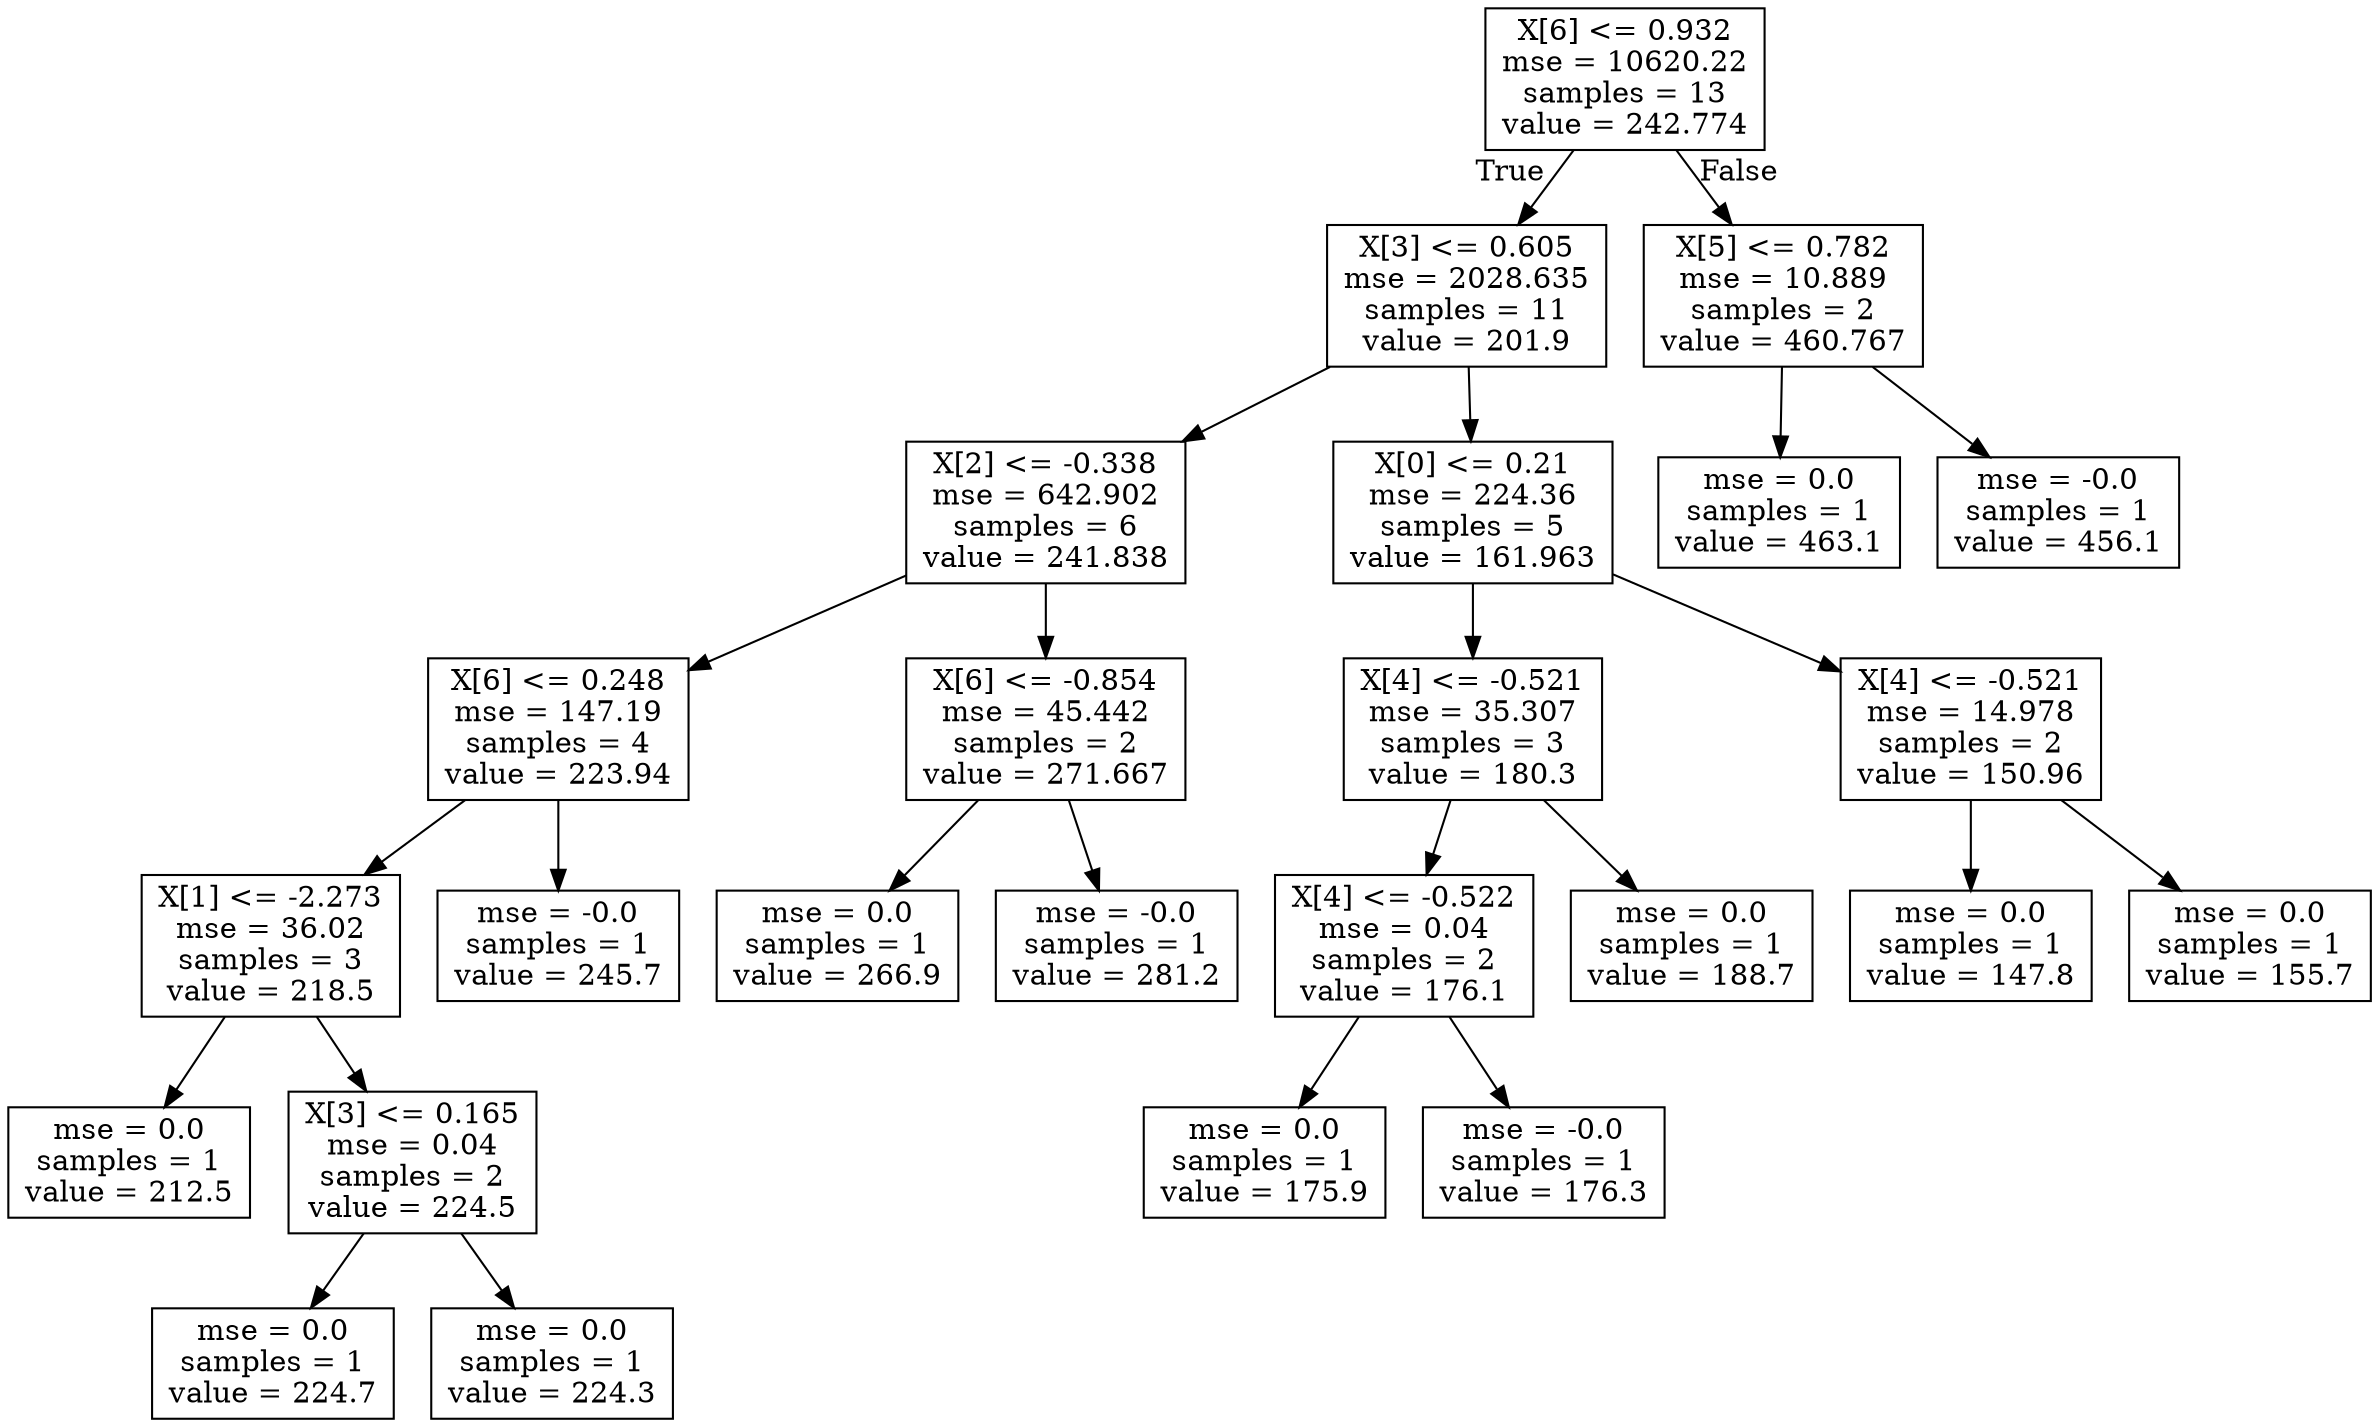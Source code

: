 digraph Tree {
node [shape=box] ;
0 [label="X[6] <= 0.932\nmse = 10620.22\nsamples = 13\nvalue = 242.774"] ;
1 [label="X[3] <= 0.605\nmse = 2028.635\nsamples = 11\nvalue = 201.9"] ;
0 -> 1 [labeldistance=2.5, labelangle=45, headlabel="True"] ;
2 [label="X[2] <= -0.338\nmse = 642.902\nsamples = 6\nvalue = 241.838"] ;
1 -> 2 ;
3 [label="X[6] <= 0.248\nmse = 147.19\nsamples = 4\nvalue = 223.94"] ;
2 -> 3 ;
4 [label="X[1] <= -2.273\nmse = 36.02\nsamples = 3\nvalue = 218.5"] ;
3 -> 4 ;
5 [label="mse = 0.0\nsamples = 1\nvalue = 212.5"] ;
4 -> 5 ;
6 [label="X[3] <= 0.165\nmse = 0.04\nsamples = 2\nvalue = 224.5"] ;
4 -> 6 ;
7 [label="mse = 0.0\nsamples = 1\nvalue = 224.7"] ;
6 -> 7 ;
8 [label="mse = 0.0\nsamples = 1\nvalue = 224.3"] ;
6 -> 8 ;
9 [label="mse = -0.0\nsamples = 1\nvalue = 245.7"] ;
3 -> 9 ;
10 [label="X[6] <= -0.854\nmse = 45.442\nsamples = 2\nvalue = 271.667"] ;
2 -> 10 ;
11 [label="mse = 0.0\nsamples = 1\nvalue = 266.9"] ;
10 -> 11 ;
12 [label="mse = -0.0\nsamples = 1\nvalue = 281.2"] ;
10 -> 12 ;
13 [label="X[0] <= 0.21\nmse = 224.36\nsamples = 5\nvalue = 161.963"] ;
1 -> 13 ;
14 [label="X[4] <= -0.521\nmse = 35.307\nsamples = 3\nvalue = 180.3"] ;
13 -> 14 ;
15 [label="X[4] <= -0.522\nmse = 0.04\nsamples = 2\nvalue = 176.1"] ;
14 -> 15 ;
16 [label="mse = 0.0\nsamples = 1\nvalue = 175.9"] ;
15 -> 16 ;
17 [label="mse = -0.0\nsamples = 1\nvalue = 176.3"] ;
15 -> 17 ;
18 [label="mse = 0.0\nsamples = 1\nvalue = 188.7"] ;
14 -> 18 ;
19 [label="X[4] <= -0.521\nmse = 14.978\nsamples = 2\nvalue = 150.96"] ;
13 -> 19 ;
20 [label="mse = 0.0\nsamples = 1\nvalue = 147.8"] ;
19 -> 20 ;
21 [label="mse = 0.0\nsamples = 1\nvalue = 155.7"] ;
19 -> 21 ;
22 [label="X[5] <= 0.782\nmse = 10.889\nsamples = 2\nvalue = 460.767"] ;
0 -> 22 [labeldistance=2.5, labelangle=-45, headlabel="False"] ;
23 [label="mse = 0.0\nsamples = 1\nvalue = 463.1"] ;
22 -> 23 ;
24 [label="mse = -0.0\nsamples = 1\nvalue = 456.1"] ;
22 -> 24 ;
}